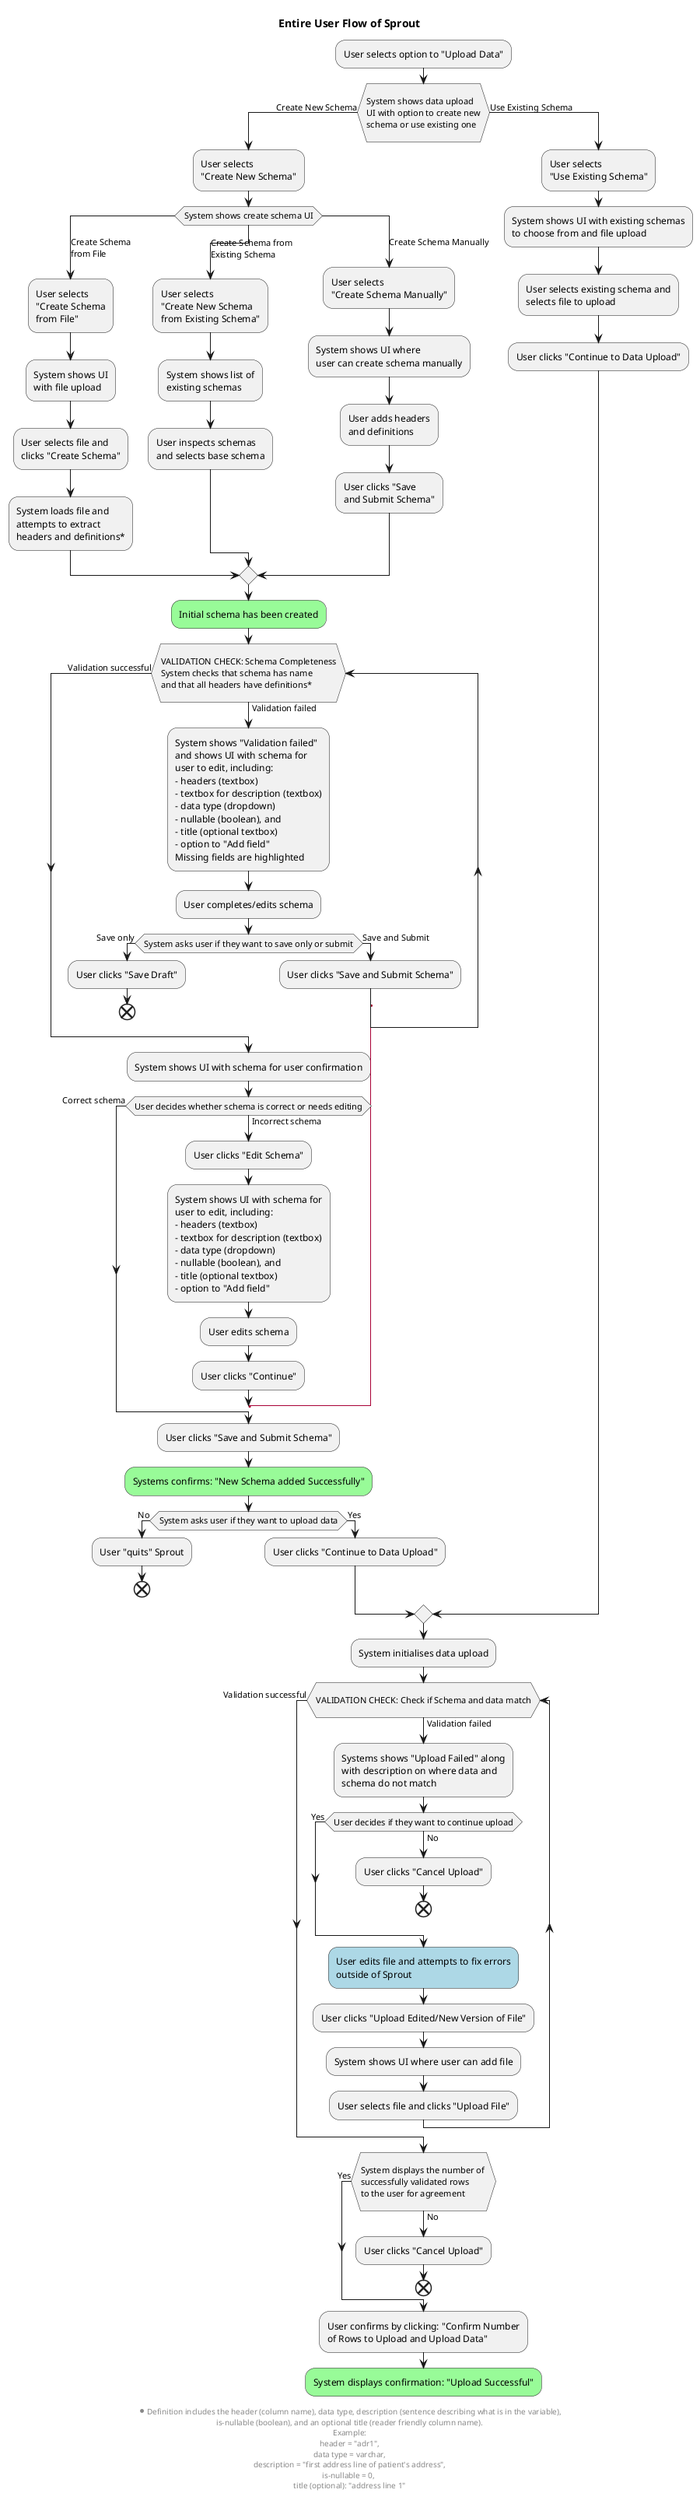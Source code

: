 @startuml user-flow

title Entire User Flow of Sprout

:User selects option to "Upload Data";
if (\nSystem shows data upload\nUI with option to create new\nschema or use existing one\n) then (Create New Schema)
  :User selects\n"Create New Schema";
  switch (System shows create schema UI)
    case (Create Schema\nfrom File)
      :User selects
      "Create Schema
      from File";
      :System shows UI
      with file upload;
      :User selects file and
      clicks "Create Schema";
      :System loads file and
      attempts to extract 
      headers and definitions*;
    case (Create Schema from\nExisting Schema)
      :User selects
      "Create New Schema
      from Existing Schema";
      :System shows list of
      existing schemas;
      :User inspects schemas
      and selects base schema;
    case (Create Schema Manually)
      :User selects
      "Create Schema Manually";
      :System shows UI where
      user can create schema manually;
      :User adds headers
      and definitions;
      :User clicks "Save
      and Submit Schema";
    endswitch
    #palegreen:Initial schema has been created;
   while (\nVALIDATION CHECK: Schema Completeness\nSystem checks that schema has name\nand that all headers have definitions*\n) is (Validation failed)
    :System shows "Validation failed"
    and shows UI with schema for 
    user to edit, including: 
    - headers (textbox)
    - textbox for description (textbox)
    - data type (dropdown)
    - nullable (boolean), and 
    - title (optional textbox)
    - option to "Add field"
    Missing fields are highlighted;
    :User completes/edits schema;
    if (System asks user if they want to save only or submit) then (Save only)
      :User clicks "Save Draft";
      end
    else (Save and Submit)
      :User clicks "Save and Submit Schema";
      label l
    endif
  end while (Validation successful)
  :System shows UI with schema for user confirmation;
  while (User decides whether schema is correct or needs editing) is (Incorrect schema)
    :User clicks "Edit Schema";
    :System shows UI with schema for 
    user to edit, including: 
    - headers (textbox)
    - textbox for description (textbox)
    - data type (dropdown)
    - nullable (boolean), and 
    - title (optional textbox)
    - option to "Add field";
    :User edits schema;
    :User clicks "Continue";
    goto l
   end while (Correct schema)
   :User clicks "Save and Submit Schema";
    #palegreen:Systems confirms: "New Schema added Successfully";
  if (System asks user if they want to upload data) then (No)
    :User "quits" Sprout; 
    end
  else (Yes)
    :User clicks "Continue to Data Upload";
  endif
else (Use Existing Schema)
    :User selects\n"Use Existing Schema";
    :System shows UI with existing schemas 
    to choose from and file upload;
    :User selects existing schema and 
    selects file to upload;
    :User clicks "Continue to Data Upload";
endif 
:System initialises data upload;
while (\nVALIDATION CHECK: Check if Schema and data match\n) is (Validation failed)
  :Systems shows "Upload Failed" along\nwith description on where data and\nschema do not match;
    while (User decides if they want to continue upload) is (No)
        :User clicks "Cancel Upload";
        end
    end while (Yes);
  #LightBlue:User edits file and attempts to fix errors\noutside of Sprout;
  :User clicks "Upload Edited/New Version of File";
  :System shows UI where user can add file; 
  :User selects file and clicks "Upload File";
end while (Validation successful);
while (\nSystem displays the number of \nsuccessfully validated rows \nto the user for agreement\n) is (No)
  :User clicks "Cancel Upload";
  end
end while (Yes);
:User confirms by clicking: "Confirm Number\nof Rows to Upload and Upload Data";
#palegreen:System displays confirmation: "Upload Successful";

footer \n*Definition includes the header (column name), data type, description (sentence describing what is in the variable),\nis-nullable (boolean), and an optional title (reader friendly column name).\nExample:\nheader = "adr1",\ndata type = varchar,\ndescription = "first address line of patient's address",\nis-nullable = 0, \ntitle (optional): "address line 1"
@enduml
